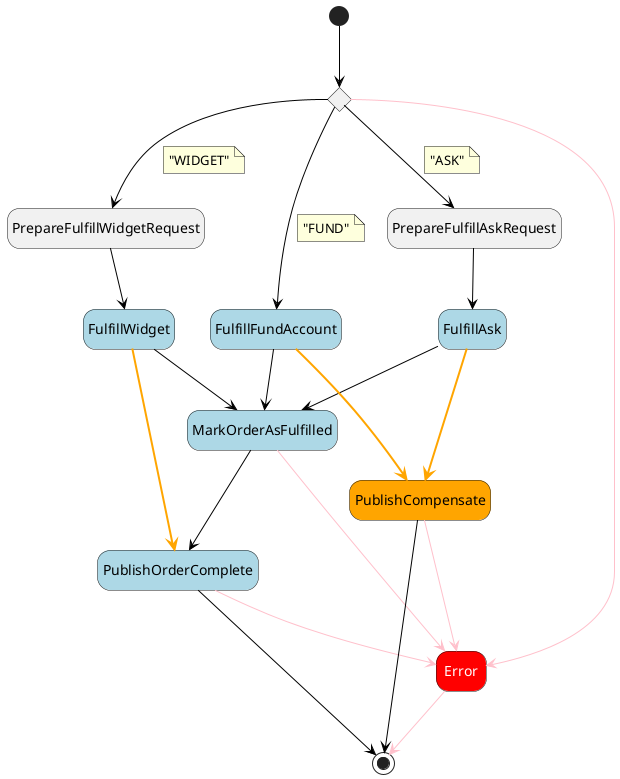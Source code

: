 @startuml
hide empty description
skinparam LineBackgroundColor #black
skinparam ArrowColor #black
skinparam state {
    BackgroundColor<<aslFail>> #red
    FontColor<<aslFail>> #white

    BackgroundColor<<aslTask>> #lightblue
    BackgroundColor<<Compensate>> #orange

    BackgroundColor<<aslSucceed>> #green
    FontColor<<aslSucceed>> #white
}
state "Dispatch by type of item" as state1<<Choice>>
state "PrepareFulfillWidgetRequest" as state2<<aslPass>>
state "PrepareFulfillAskRequest" as state3<<aslPass>>
state "FulfillWidget" as state4<<aslTask>>
state "FulfillAsk" as state5<<aslTask>>
state "FulfillFundAccount" as state6<<aslTask>>
state "MarkOrderAsFulfilled" as state7<<aslTask>>
state "Error" as state8<<aslFail>>
state "PublishOrderComplete" as state9<<aslTask>>
state "PublishCompensate" as state10<<Compensate>>
[*] --> state1
state1 --> state2
note on link
"WIDGET"
end note
state1 --> state3
note on link
"ASK"
end note
state1 --> state6
note on link
"FUND"
end note
state1 -[#pink]-> state8
state2 --> state4
state3 --> state5
state4 --> state7
state4 -[bold,#orange]-> state9
state5 --> state7
state5 -[bold,#orange]-> state10
state6 --> state7
state6 -[bold,#orange]-> state10
state7 --> state9
state7 -[#pink]-> state8
state8 -[#pink]-> [*]
state9 --> [*]
state9 -[#pink]-> state8
state10 --> [*]
state10 -[#pink]-> state8
@enduml
